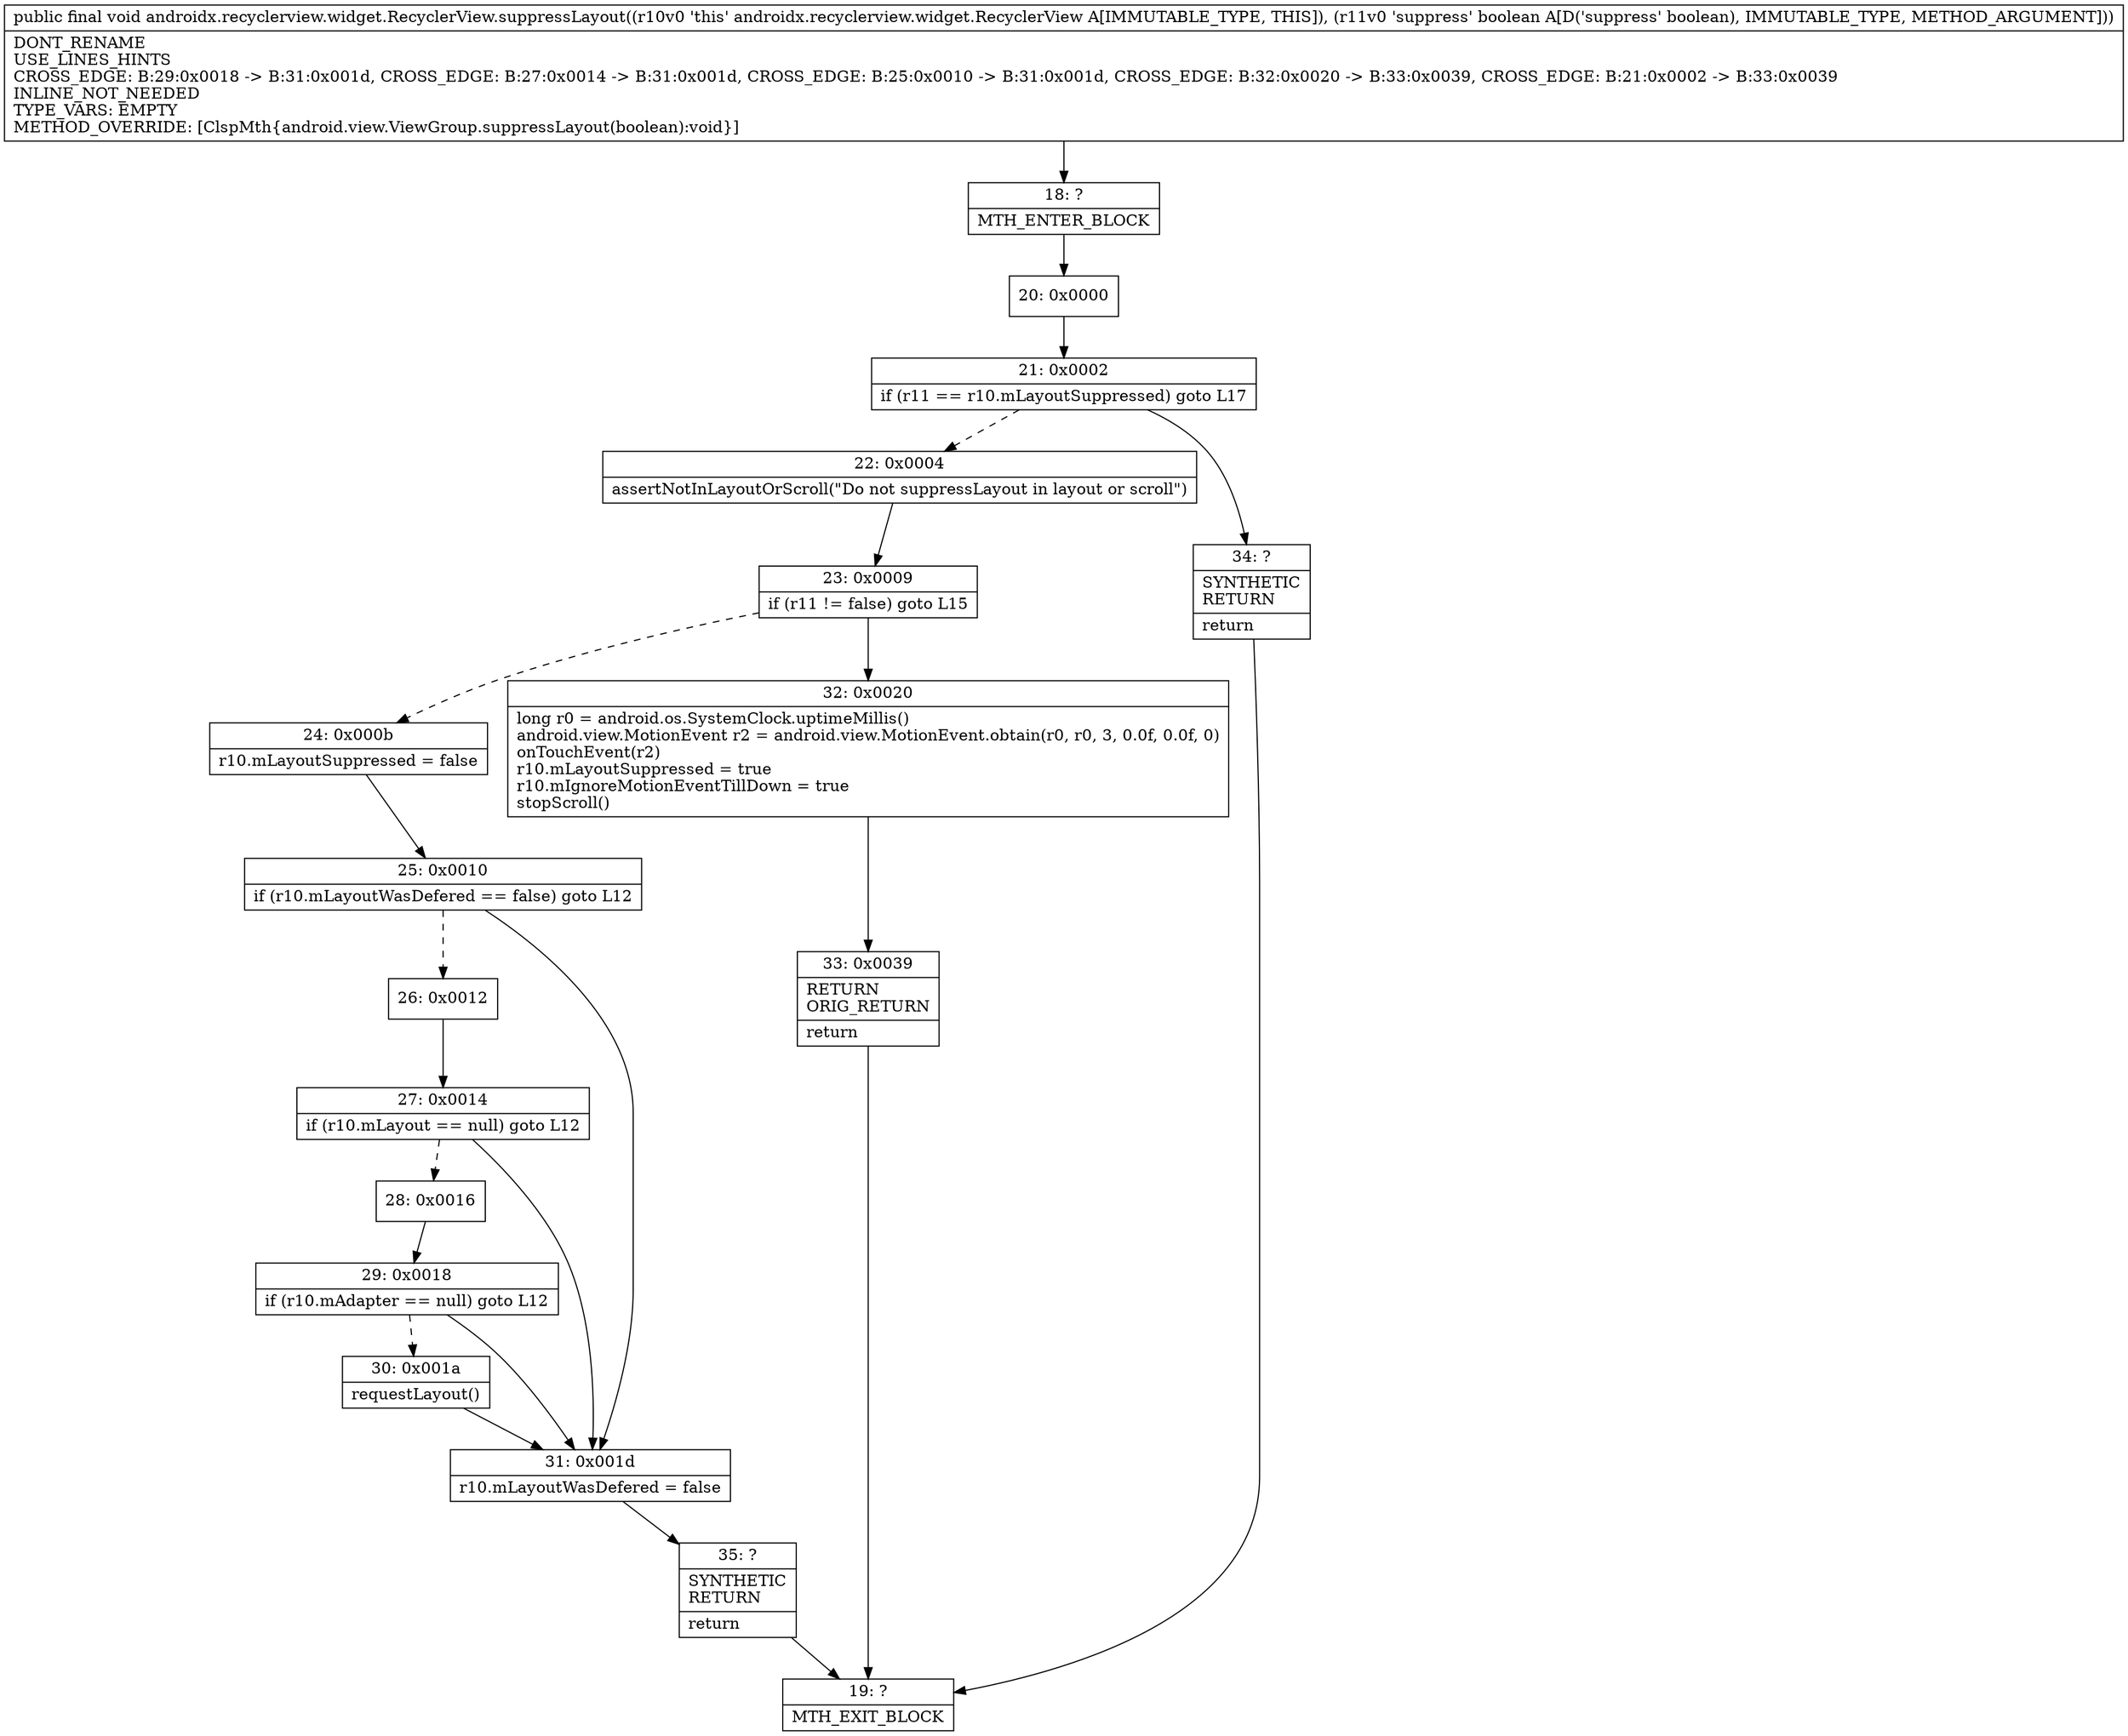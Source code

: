 digraph "CFG forandroidx.recyclerview.widget.RecyclerView.suppressLayout(Z)V" {
Node_18 [shape=record,label="{18\:\ ?|MTH_ENTER_BLOCK\l}"];
Node_20 [shape=record,label="{20\:\ 0x0000}"];
Node_21 [shape=record,label="{21\:\ 0x0002|if (r11 == r10.mLayoutSuppressed) goto L17\l}"];
Node_22 [shape=record,label="{22\:\ 0x0004|assertNotInLayoutOrScroll(\"Do not suppressLayout in layout or scroll\")\l}"];
Node_23 [shape=record,label="{23\:\ 0x0009|if (r11 != false) goto L15\l}"];
Node_24 [shape=record,label="{24\:\ 0x000b|r10.mLayoutSuppressed = false\l}"];
Node_25 [shape=record,label="{25\:\ 0x0010|if (r10.mLayoutWasDefered == false) goto L12\l}"];
Node_26 [shape=record,label="{26\:\ 0x0012}"];
Node_27 [shape=record,label="{27\:\ 0x0014|if (r10.mLayout == null) goto L12\l}"];
Node_28 [shape=record,label="{28\:\ 0x0016}"];
Node_29 [shape=record,label="{29\:\ 0x0018|if (r10.mAdapter == null) goto L12\l}"];
Node_30 [shape=record,label="{30\:\ 0x001a|requestLayout()\l}"];
Node_31 [shape=record,label="{31\:\ 0x001d|r10.mLayoutWasDefered = false\l}"];
Node_35 [shape=record,label="{35\:\ ?|SYNTHETIC\lRETURN\l|return\l}"];
Node_19 [shape=record,label="{19\:\ ?|MTH_EXIT_BLOCK\l}"];
Node_32 [shape=record,label="{32\:\ 0x0020|long r0 = android.os.SystemClock.uptimeMillis()\landroid.view.MotionEvent r2 = android.view.MotionEvent.obtain(r0, r0, 3, 0.0f, 0.0f, 0)\lonTouchEvent(r2)\lr10.mLayoutSuppressed = true\lr10.mIgnoreMotionEventTillDown = true\lstopScroll()\l}"];
Node_33 [shape=record,label="{33\:\ 0x0039|RETURN\lORIG_RETURN\l|return\l}"];
Node_34 [shape=record,label="{34\:\ ?|SYNTHETIC\lRETURN\l|return\l}"];
MethodNode[shape=record,label="{public final void androidx.recyclerview.widget.RecyclerView.suppressLayout((r10v0 'this' androidx.recyclerview.widget.RecyclerView A[IMMUTABLE_TYPE, THIS]), (r11v0 'suppress' boolean A[D('suppress' boolean), IMMUTABLE_TYPE, METHOD_ARGUMENT]))  | DONT_RENAME\lUSE_LINES_HINTS\lCROSS_EDGE: B:29:0x0018 \-\> B:31:0x001d, CROSS_EDGE: B:27:0x0014 \-\> B:31:0x001d, CROSS_EDGE: B:25:0x0010 \-\> B:31:0x001d, CROSS_EDGE: B:32:0x0020 \-\> B:33:0x0039, CROSS_EDGE: B:21:0x0002 \-\> B:33:0x0039\lINLINE_NOT_NEEDED\lTYPE_VARS: EMPTY\lMETHOD_OVERRIDE: [ClspMth\{android.view.ViewGroup.suppressLayout(boolean):void\}]\l}"];
MethodNode -> Node_18;Node_18 -> Node_20;
Node_20 -> Node_21;
Node_21 -> Node_22[style=dashed];
Node_21 -> Node_34;
Node_22 -> Node_23;
Node_23 -> Node_24[style=dashed];
Node_23 -> Node_32;
Node_24 -> Node_25;
Node_25 -> Node_26[style=dashed];
Node_25 -> Node_31;
Node_26 -> Node_27;
Node_27 -> Node_28[style=dashed];
Node_27 -> Node_31;
Node_28 -> Node_29;
Node_29 -> Node_30[style=dashed];
Node_29 -> Node_31;
Node_30 -> Node_31;
Node_31 -> Node_35;
Node_35 -> Node_19;
Node_32 -> Node_33;
Node_33 -> Node_19;
Node_34 -> Node_19;
}

